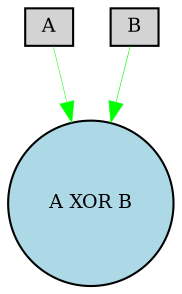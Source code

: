 digraph {
	node [fontsize=9 height=0.2 shape=circle width=0.2]
	A [fillcolor=lightgray shape=box style=filled]
	B [fillcolor=lightgray shape=box style=filled]
	"A XOR B" [fillcolor=lightblue style=filled]
	A -> "A XOR B" [color=green penwidth=0.24857651514628845 style=solid]
	B -> "A XOR B" [color=green penwidth=0.2941676614351654 style=solid]
}
